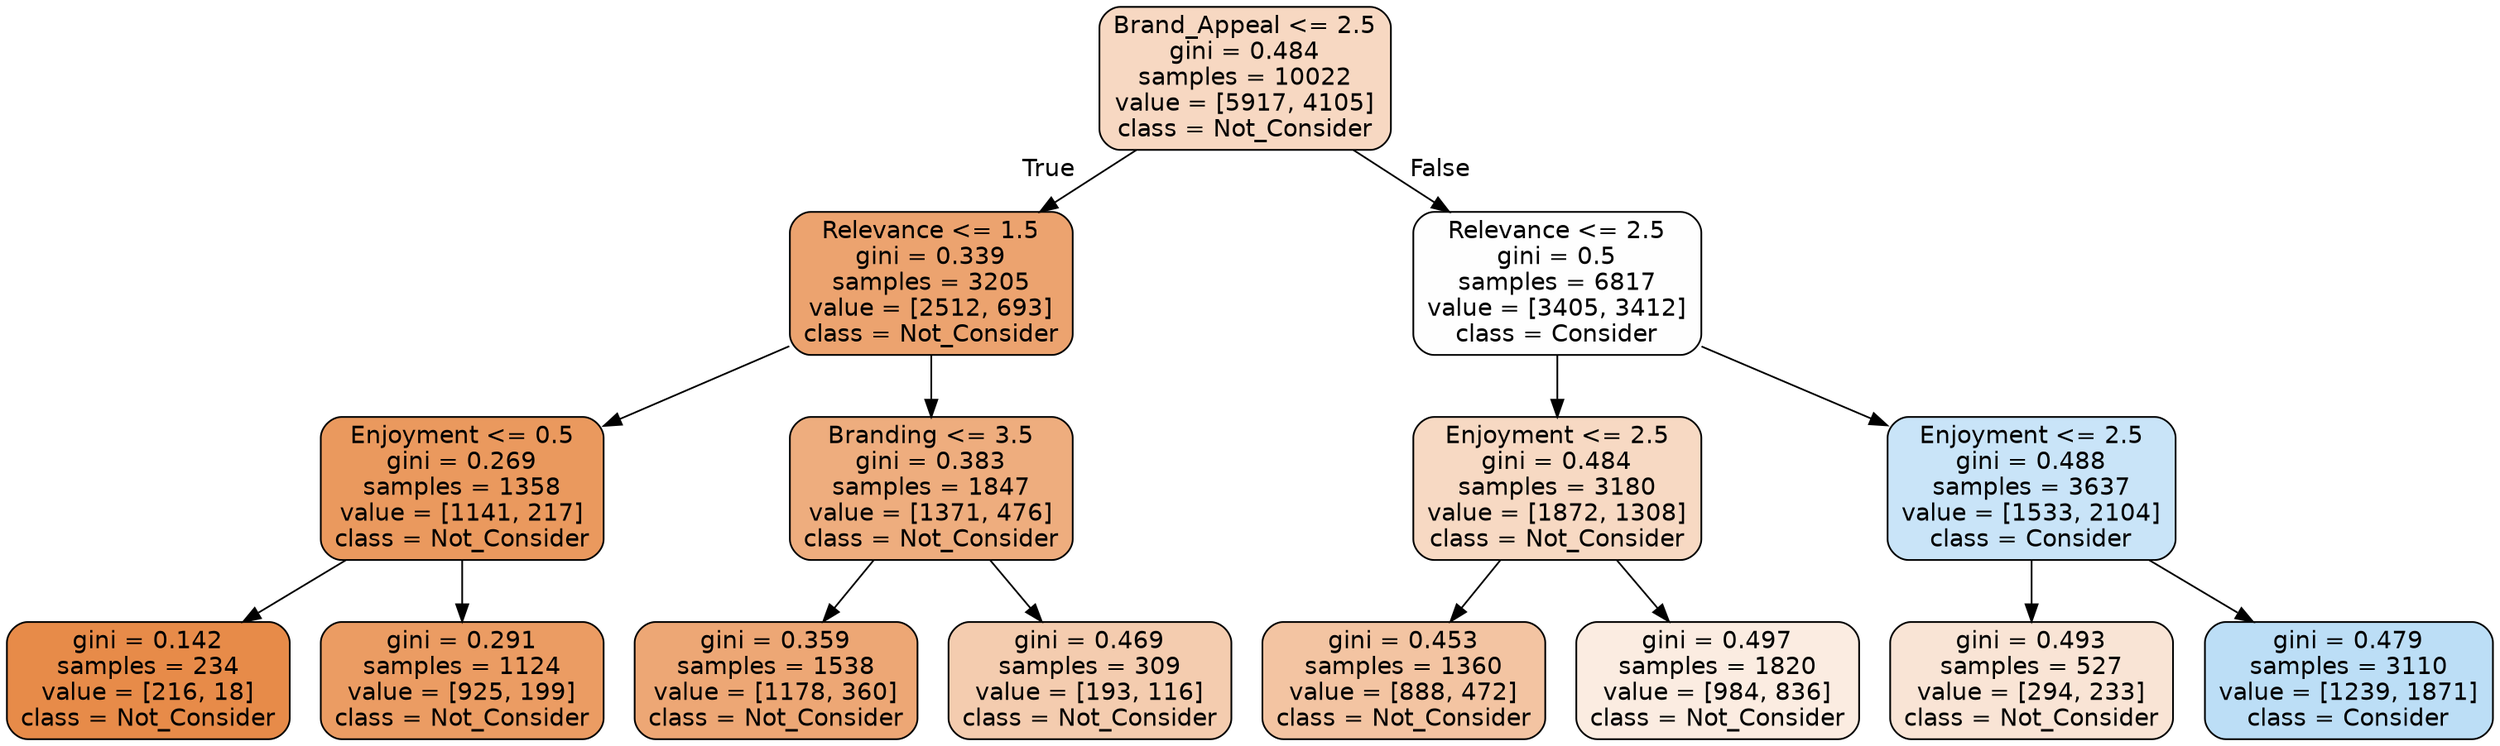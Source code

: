 digraph Tree {
node [shape=box, style="filled, rounded", color="black", fontname=helvetica] ;
edge [fontname=helvetica] ;
0 [label="Brand_Appeal <= 2.5\ngini = 0.484\nsamples = 10022\nvalue = [5917, 4105]\nclass = Not_Consider", fillcolor="#e581394e"] ;
1 [label="Relevance <= 1.5\ngini = 0.339\nsamples = 3205\nvalue = [2512, 693]\nclass = Not_Consider", fillcolor="#e58139b9"] ;
0 -> 1 [labeldistance=2.5, labelangle=45, headlabel="True"] ;
2 [label="Enjoyment <= 0.5\ngini = 0.269\nsamples = 1358\nvalue = [1141, 217]\nclass = Not_Consider", fillcolor="#e58139cf"] ;
1 -> 2 ;
3 [label="gini = 0.142\nsamples = 234\nvalue = [216, 18]\nclass = Not_Consider", fillcolor="#e58139ea"] ;
2 -> 3 ;
4 [label="gini = 0.291\nsamples = 1124\nvalue = [925, 199]\nclass = Not_Consider", fillcolor="#e58139c8"] ;
2 -> 4 ;
5 [label="Branding <= 3.5\ngini = 0.383\nsamples = 1847\nvalue = [1371, 476]\nclass = Not_Consider", fillcolor="#e58139a6"] ;
1 -> 5 ;
6 [label="gini = 0.359\nsamples = 1538\nvalue = [1178, 360]\nclass = Not_Consider", fillcolor="#e58139b1"] ;
5 -> 6 ;
7 [label="gini = 0.469\nsamples = 309\nvalue = [193, 116]\nclass = Not_Consider", fillcolor="#e5813966"] ;
5 -> 7 ;
8 [label="Relevance <= 2.5\ngini = 0.5\nsamples = 6817\nvalue = [3405, 3412]\nclass = Consider", fillcolor="#399de501"] ;
0 -> 8 [labeldistance=2.5, labelangle=-45, headlabel="False"] ;
9 [label="Enjoyment <= 2.5\ngini = 0.484\nsamples = 3180\nvalue = [1872, 1308]\nclass = Not_Consider", fillcolor="#e581394d"] ;
8 -> 9 ;
10 [label="gini = 0.453\nsamples = 1360\nvalue = [888, 472]\nclass = Not_Consider", fillcolor="#e5813977"] ;
9 -> 10 ;
11 [label="gini = 0.497\nsamples = 1820\nvalue = [984, 836]\nclass = Not_Consider", fillcolor="#e5813926"] ;
9 -> 11 ;
12 [label="Enjoyment <= 2.5\ngini = 0.488\nsamples = 3637\nvalue = [1533, 2104]\nclass = Consider", fillcolor="#399de545"] ;
8 -> 12 ;
13 [label="gini = 0.493\nsamples = 527\nvalue = [294, 233]\nclass = Not_Consider", fillcolor="#e5813935"] ;
12 -> 13 ;
14 [label="gini = 0.479\nsamples = 3110\nvalue = [1239, 1871]\nclass = Consider", fillcolor="#399de556"] ;
12 -> 14 ;
}